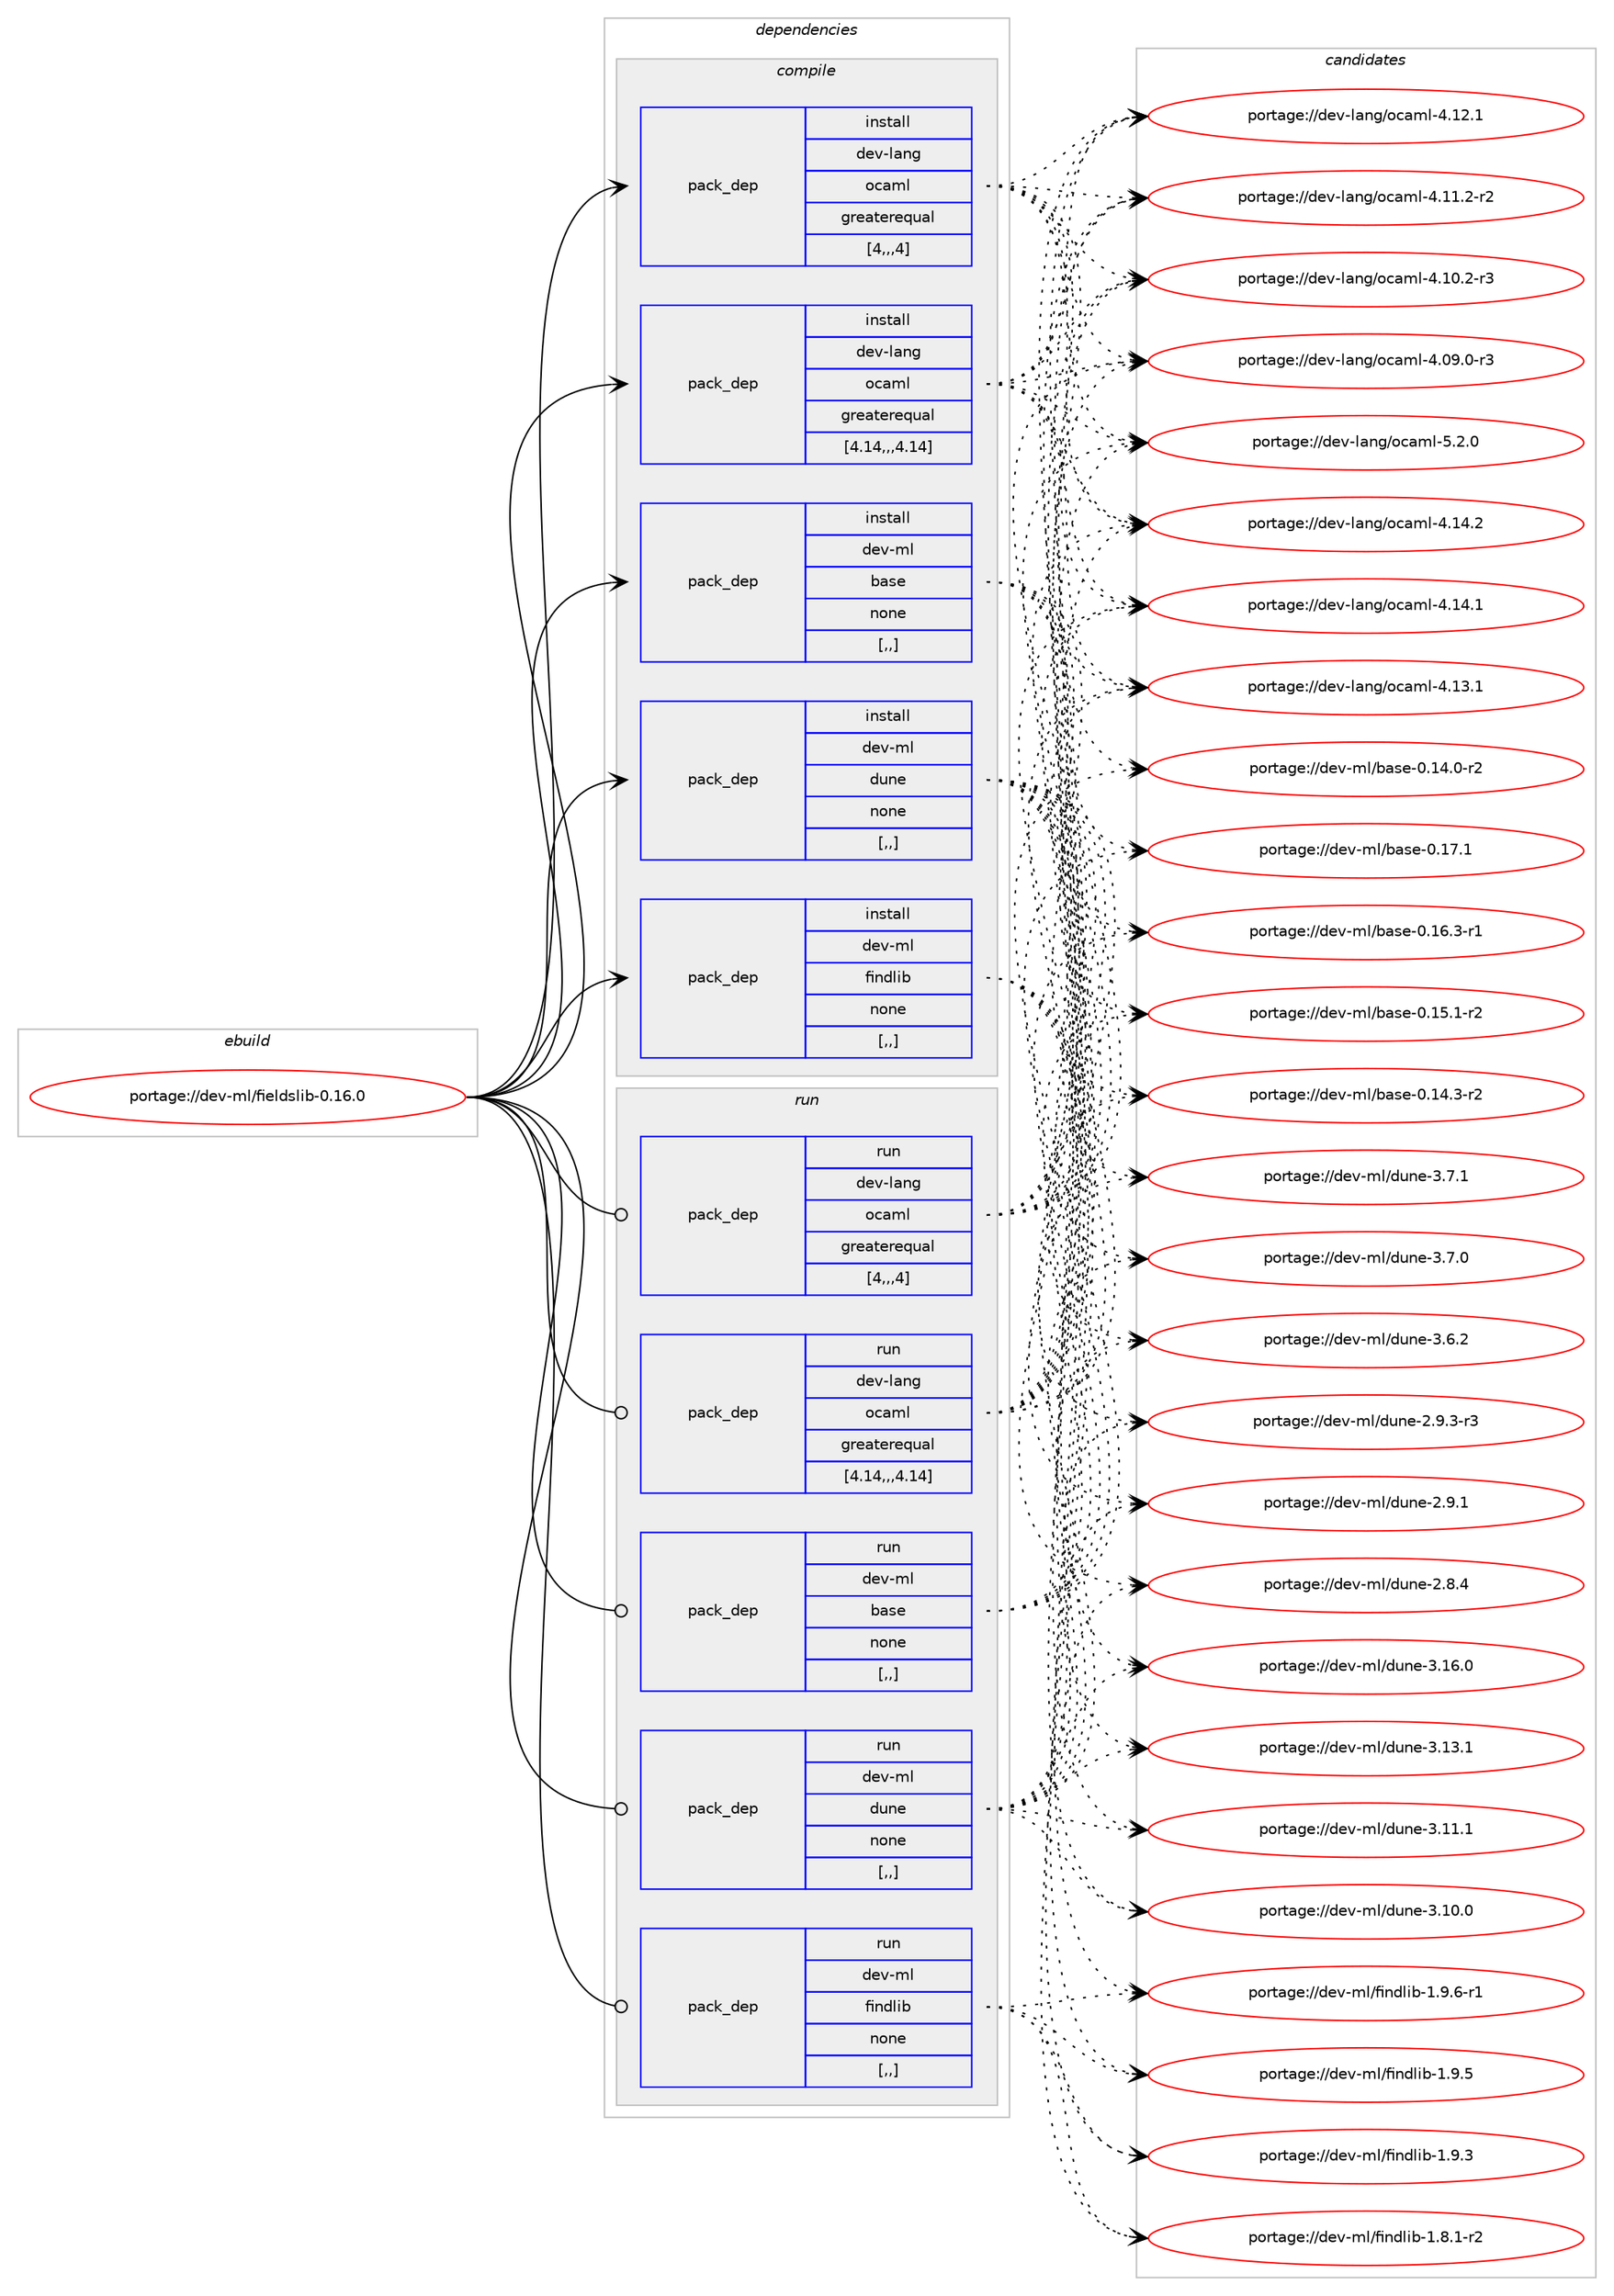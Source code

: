 digraph prolog {

# *************
# Graph options
# *************

newrank=true;
concentrate=true;
compound=true;
graph [rankdir=LR,fontname=Helvetica,fontsize=10,ranksep=1.5];#, ranksep=2.5, nodesep=0.2];
edge  [arrowhead=vee];
node  [fontname=Helvetica,fontsize=10];

# **********
# The ebuild
# **********

subgraph cluster_leftcol {
color=gray;
label=<<i>ebuild</i>>;
id [label="portage://dev-ml/fieldslib-0.16.0", color=red, width=4, href="../dev-ml/fieldslib-0.16.0.svg"];
}

# ****************
# The dependencies
# ****************

subgraph cluster_midcol {
color=gray;
label=<<i>dependencies</i>>;
subgraph cluster_compile {
fillcolor="#eeeeee";
style=filled;
label=<<i>compile</i>>;
subgraph pack88880 {
dependency119400 [label=<<TABLE BORDER="0" CELLBORDER="1" CELLSPACING="0" CELLPADDING="4" WIDTH="220"><TR><TD ROWSPAN="6" CELLPADDING="30">pack_dep</TD></TR><TR><TD WIDTH="110">install</TD></TR><TR><TD>dev-lang</TD></TR><TR><TD>ocaml</TD></TR><TR><TD>greaterequal</TD></TR><TR><TD>[4,,,4]</TD></TR></TABLE>>, shape=none, color=blue];
}
id:e -> dependency119400:w [weight=20,style="solid",arrowhead="vee"];
subgraph pack88881 {
dependency119401 [label=<<TABLE BORDER="0" CELLBORDER="1" CELLSPACING="0" CELLPADDING="4" WIDTH="220"><TR><TD ROWSPAN="6" CELLPADDING="30">pack_dep</TD></TR><TR><TD WIDTH="110">install</TD></TR><TR><TD>dev-lang</TD></TR><TR><TD>ocaml</TD></TR><TR><TD>greaterequal</TD></TR><TR><TD>[4.14,,,4.14]</TD></TR></TABLE>>, shape=none, color=blue];
}
id:e -> dependency119401:w [weight=20,style="solid",arrowhead="vee"];
subgraph pack88882 {
dependency119402 [label=<<TABLE BORDER="0" CELLBORDER="1" CELLSPACING="0" CELLPADDING="4" WIDTH="220"><TR><TD ROWSPAN="6" CELLPADDING="30">pack_dep</TD></TR><TR><TD WIDTH="110">install</TD></TR><TR><TD>dev-ml</TD></TR><TR><TD>base</TD></TR><TR><TD>none</TD></TR><TR><TD>[,,]</TD></TR></TABLE>>, shape=none, color=blue];
}
id:e -> dependency119402:w [weight=20,style="solid",arrowhead="vee"];
subgraph pack88883 {
dependency119403 [label=<<TABLE BORDER="0" CELLBORDER="1" CELLSPACING="0" CELLPADDING="4" WIDTH="220"><TR><TD ROWSPAN="6" CELLPADDING="30">pack_dep</TD></TR><TR><TD WIDTH="110">install</TD></TR><TR><TD>dev-ml</TD></TR><TR><TD>dune</TD></TR><TR><TD>none</TD></TR><TR><TD>[,,]</TD></TR></TABLE>>, shape=none, color=blue];
}
id:e -> dependency119403:w [weight=20,style="solid",arrowhead="vee"];
subgraph pack88884 {
dependency119404 [label=<<TABLE BORDER="0" CELLBORDER="1" CELLSPACING="0" CELLPADDING="4" WIDTH="220"><TR><TD ROWSPAN="6" CELLPADDING="30">pack_dep</TD></TR><TR><TD WIDTH="110">install</TD></TR><TR><TD>dev-ml</TD></TR><TR><TD>findlib</TD></TR><TR><TD>none</TD></TR><TR><TD>[,,]</TD></TR></TABLE>>, shape=none, color=blue];
}
id:e -> dependency119404:w [weight=20,style="solid",arrowhead="vee"];
}
subgraph cluster_compileandrun {
fillcolor="#eeeeee";
style=filled;
label=<<i>compile and run</i>>;
}
subgraph cluster_run {
fillcolor="#eeeeee";
style=filled;
label=<<i>run</i>>;
subgraph pack88885 {
dependency119405 [label=<<TABLE BORDER="0" CELLBORDER="1" CELLSPACING="0" CELLPADDING="4" WIDTH="220"><TR><TD ROWSPAN="6" CELLPADDING="30">pack_dep</TD></TR><TR><TD WIDTH="110">run</TD></TR><TR><TD>dev-lang</TD></TR><TR><TD>ocaml</TD></TR><TR><TD>greaterequal</TD></TR><TR><TD>[4,,,4]</TD></TR></TABLE>>, shape=none, color=blue];
}
id:e -> dependency119405:w [weight=20,style="solid",arrowhead="odot"];
subgraph pack88886 {
dependency119406 [label=<<TABLE BORDER="0" CELLBORDER="1" CELLSPACING="0" CELLPADDING="4" WIDTH="220"><TR><TD ROWSPAN="6" CELLPADDING="30">pack_dep</TD></TR><TR><TD WIDTH="110">run</TD></TR><TR><TD>dev-lang</TD></TR><TR><TD>ocaml</TD></TR><TR><TD>greaterequal</TD></TR><TR><TD>[4.14,,,4.14]</TD></TR></TABLE>>, shape=none, color=blue];
}
id:e -> dependency119406:w [weight=20,style="solid",arrowhead="odot"];
subgraph pack88887 {
dependency119407 [label=<<TABLE BORDER="0" CELLBORDER="1" CELLSPACING="0" CELLPADDING="4" WIDTH="220"><TR><TD ROWSPAN="6" CELLPADDING="30">pack_dep</TD></TR><TR><TD WIDTH="110">run</TD></TR><TR><TD>dev-ml</TD></TR><TR><TD>base</TD></TR><TR><TD>none</TD></TR><TR><TD>[,,]</TD></TR></TABLE>>, shape=none, color=blue];
}
id:e -> dependency119407:w [weight=20,style="solid",arrowhead="odot"];
subgraph pack88888 {
dependency119408 [label=<<TABLE BORDER="0" CELLBORDER="1" CELLSPACING="0" CELLPADDING="4" WIDTH="220"><TR><TD ROWSPAN="6" CELLPADDING="30">pack_dep</TD></TR><TR><TD WIDTH="110">run</TD></TR><TR><TD>dev-ml</TD></TR><TR><TD>dune</TD></TR><TR><TD>none</TD></TR><TR><TD>[,,]</TD></TR></TABLE>>, shape=none, color=blue];
}
id:e -> dependency119408:w [weight=20,style="solid",arrowhead="odot"];
subgraph pack88889 {
dependency119409 [label=<<TABLE BORDER="0" CELLBORDER="1" CELLSPACING="0" CELLPADDING="4" WIDTH="220"><TR><TD ROWSPAN="6" CELLPADDING="30">pack_dep</TD></TR><TR><TD WIDTH="110">run</TD></TR><TR><TD>dev-ml</TD></TR><TR><TD>findlib</TD></TR><TR><TD>none</TD></TR><TR><TD>[,,]</TD></TR></TABLE>>, shape=none, color=blue];
}
id:e -> dependency119409:w [weight=20,style="solid",arrowhead="odot"];
}
}

# **************
# The candidates
# **************

subgraph cluster_choices {
rank=same;
color=gray;
label=<<i>candidates</i>>;

subgraph choice88880 {
color=black;
nodesep=1;
choice1001011184510897110103471119997109108455346504648 [label="portage://dev-lang/ocaml-5.2.0", color=red, width=4,href="../dev-lang/ocaml-5.2.0.svg"];
choice100101118451089711010347111999710910845524649524650 [label="portage://dev-lang/ocaml-4.14.2", color=red, width=4,href="../dev-lang/ocaml-4.14.2.svg"];
choice100101118451089711010347111999710910845524649524649 [label="portage://dev-lang/ocaml-4.14.1", color=red, width=4,href="../dev-lang/ocaml-4.14.1.svg"];
choice100101118451089711010347111999710910845524649514649 [label="portage://dev-lang/ocaml-4.13.1", color=red, width=4,href="../dev-lang/ocaml-4.13.1.svg"];
choice100101118451089711010347111999710910845524649504649 [label="portage://dev-lang/ocaml-4.12.1", color=red, width=4,href="../dev-lang/ocaml-4.12.1.svg"];
choice1001011184510897110103471119997109108455246494946504511450 [label="portage://dev-lang/ocaml-4.11.2-r2", color=red, width=4,href="../dev-lang/ocaml-4.11.2-r2.svg"];
choice1001011184510897110103471119997109108455246494846504511451 [label="portage://dev-lang/ocaml-4.10.2-r3", color=red, width=4,href="../dev-lang/ocaml-4.10.2-r3.svg"];
choice1001011184510897110103471119997109108455246485746484511451 [label="portage://dev-lang/ocaml-4.09.0-r3", color=red, width=4,href="../dev-lang/ocaml-4.09.0-r3.svg"];
dependency119400:e -> choice1001011184510897110103471119997109108455346504648:w [style=dotted,weight="100"];
dependency119400:e -> choice100101118451089711010347111999710910845524649524650:w [style=dotted,weight="100"];
dependency119400:e -> choice100101118451089711010347111999710910845524649524649:w [style=dotted,weight="100"];
dependency119400:e -> choice100101118451089711010347111999710910845524649514649:w [style=dotted,weight="100"];
dependency119400:e -> choice100101118451089711010347111999710910845524649504649:w [style=dotted,weight="100"];
dependency119400:e -> choice1001011184510897110103471119997109108455246494946504511450:w [style=dotted,weight="100"];
dependency119400:e -> choice1001011184510897110103471119997109108455246494846504511451:w [style=dotted,weight="100"];
dependency119400:e -> choice1001011184510897110103471119997109108455246485746484511451:w [style=dotted,weight="100"];
}
subgraph choice88881 {
color=black;
nodesep=1;
choice1001011184510897110103471119997109108455346504648 [label="portage://dev-lang/ocaml-5.2.0", color=red, width=4,href="../dev-lang/ocaml-5.2.0.svg"];
choice100101118451089711010347111999710910845524649524650 [label="portage://dev-lang/ocaml-4.14.2", color=red, width=4,href="../dev-lang/ocaml-4.14.2.svg"];
choice100101118451089711010347111999710910845524649524649 [label="portage://dev-lang/ocaml-4.14.1", color=red, width=4,href="../dev-lang/ocaml-4.14.1.svg"];
choice100101118451089711010347111999710910845524649514649 [label="portage://dev-lang/ocaml-4.13.1", color=red, width=4,href="../dev-lang/ocaml-4.13.1.svg"];
choice100101118451089711010347111999710910845524649504649 [label="portage://dev-lang/ocaml-4.12.1", color=red, width=4,href="../dev-lang/ocaml-4.12.1.svg"];
choice1001011184510897110103471119997109108455246494946504511450 [label="portage://dev-lang/ocaml-4.11.2-r2", color=red, width=4,href="../dev-lang/ocaml-4.11.2-r2.svg"];
choice1001011184510897110103471119997109108455246494846504511451 [label="portage://dev-lang/ocaml-4.10.2-r3", color=red, width=4,href="../dev-lang/ocaml-4.10.2-r3.svg"];
choice1001011184510897110103471119997109108455246485746484511451 [label="portage://dev-lang/ocaml-4.09.0-r3", color=red, width=4,href="../dev-lang/ocaml-4.09.0-r3.svg"];
dependency119401:e -> choice1001011184510897110103471119997109108455346504648:w [style=dotted,weight="100"];
dependency119401:e -> choice100101118451089711010347111999710910845524649524650:w [style=dotted,weight="100"];
dependency119401:e -> choice100101118451089711010347111999710910845524649524649:w [style=dotted,weight="100"];
dependency119401:e -> choice100101118451089711010347111999710910845524649514649:w [style=dotted,weight="100"];
dependency119401:e -> choice100101118451089711010347111999710910845524649504649:w [style=dotted,weight="100"];
dependency119401:e -> choice1001011184510897110103471119997109108455246494946504511450:w [style=dotted,weight="100"];
dependency119401:e -> choice1001011184510897110103471119997109108455246494846504511451:w [style=dotted,weight="100"];
dependency119401:e -> choice1001011184510897110103471119997109108455246485746484511451:w [style=dotted,weight="100"];
}
subgraph choice88882 {
color=black;
nodesep=1;
choice1001011184510910847989711510145484649554649 [label="portage://dev-ml/base-0.17.1", color=red, width=4,href="../dev-ml/base-0.17.1.svg"];
choice10010111845109108479897115101454846495446514511449 [label="portage://dev-ml/base-0.16.3-r1", color=red, width=4,href="../dev-ml/base-0.16.3-r1.svg"];
choice10010111845109108479897115101454846495346494511450 [label="portage://dev-ml/base-0.15.1-r2", color=red, width=4,href="../dev-ml/base-0.15.1-r2.svg"];
choice10010111845109108479897115101454846495246514511450 [label="portage://dev-ml/base-0.14.3-r2", color=red, width=4,href="../dev-ml/base-0.14.3-r2.svg"];
choice10010111845109108479897115101454846495246484511450 [label="portage://dev-ml/base-0.14.0-r2", color=red, width=4,href="../dev-ml/base-0.14.0-r2.svg"];
dependency119402:e -> choice1001011184510910847989711510145484649554649:w [style=dotted,weight="100"];
dependency119402:e -> choice10010111845109108479897115101454846495446514511449:w [style=dotted,weight="100"];
dependency119402:e -> choice10010111845109108479897115101454846495346494511450:w [style=dotted,weight="100"];
dependency119402:e -> choice10010111845109108479897115101454846495246514511450:w [style=dotted,weight="100"];
dependency119402:e -> choice10010111845109108479897115101454846495246484511450:w [style=dotted,weight="100"];
}
subgraph choice88883 {
color=black;
nodesep=1;
choice100101118451091084710011711010145514649544648 [label="portage://dev-ml/dune-3.16.0", color=red, width=4,href="../dev-ml/dune-3.16.0.svg"];
choice100101118451091084710011711010145514649514649 [label="portage://dev-ml/dune-3.13.1", color=red, width=4,href="../dev-ml/dune-3.13.1.svg"];
choice100101118451091084710011711010145514649494649 [label="portage://dev-ml/dune-3.11.1", color=red, width=4,href="../dev-ml/dune-3.11.1.svg"];
choice100101118451091084710011711010145514649484648 [label="portage://dev-ml/dune-3.10.0", color=red, width=4,href="../dev-ml/dune-3.10.0.svg"];
choice1001011184510910847100117110101455146554649 [label="portage://dev-ml/dune-3.7.1", color=red, width=4,href="../dev-ml/dune-3.7.1.svg"];
choice1001011184510910847100117110101455146554648 [label="portage://dev-ml/dune-3.7.0", color=red, width=4,href="../dev-ml/dune-3.7.0.svg"];
choice1001011184510910847100117110101455146544650 [label="portage://dev-ml/dune-3.6.2", color=red, width=4,href="../dev-ml/dune-3.6.2.svg"];
choice10010111845109108471001171101014550465746514511451 [label="portage://dev-ml/dune-2.9.3-r3", color=red, width=4,href="../dev-ml/dune-2.9.3-r3.svg"];
choice1001011184510910847100117110101455046574649 [label="portage://dev-ml/dune-2.9.1", color=red, width=4,href="../dev-ml/dune-2.9.1.svg"];
choice1001011184510910847100117110101455046564652 [label="portage://dev-ml/dune-2.8.4", color=red, width=4,href="../dev-ml/dune-2.8.4.svg"];
dependency119403:e -> choice100101118451091084710011711010145514649544648:w [style=dotted,weight="100"];
dependency119403:e -> choice100101118451091084710011711010145514649514649:w [style=dotted,weight="100"];
dependency119403:e -> choice100101118451091084710011711010145514649494649:w [style=dotted,weight="100"];
dependency119403:e -> choice100101118451091084710011711010145514649484648:w [style=dotted,weight="100"];
dependency119403:e -> choice1001011184510910847100117110101455146554649:w [style=dotted,weight="100"];
dependency119403:e -> choice1001011184510910847100117110101455146554648:w [style=dotted,weight="100"];
dependency119403:e -> choice1001011184510910847100117110101455146544650:w [style=dotted,weight="100"];
dependency119403:e -> choice10010111845109108471001171101014550465746514511451:w [style=dotted,weight="100"];
dependency119403:e -> choice1001011184510910847100117110101455046574649:w [style=dotted,weight="100"];
dependency119403:e -> choice1001011184510910847100117110101455046564652:w [style=dotted,weight="100"];
}
subgraph choice88884 {
color=black;
nodesep=1;
choice1001011184510910847102105110100108105984549465746544511449 [label="portage://dev-ml/findlib-1.9.6-r1", color=red, width=4,href="../dev-ml/findlib-1.9.6-r1.svg"];
choice100101118451091084710210511010010810598454946574653 [label="portage://dev-ml/findlib-1.9.5", color=red, width=4,href="../dev-ml/findlib-1.9.5.svg"];
choice100101118451091084710210511010010810598454946574651 [label="portage://dev-ml/findlib-1.9.3", color=red, width=4,href="../dev-ml/findlib-1.9.3.svg"];
choice1001011184510910847102105110100108105984549465646494511450 [label="portage://dev-ml/findlib-1.8.1-r2", color=red, width=4,href="../dev-ml/findlib-1.8.1-r2.svg"];
dependency119404:e -> choice1001011184510910847102105110100108105984549465746544511449:w [style=dotted,weight="100"];
dependency119404:e -> choice100101118451091084710210511010010810598454946574653:w [style=dotted,weight="100"];
dependency119404:e -> choice100101118451091084710210511010010810598454946574651:w [style=dotted,weight="100"];
dependency119404:e -> choice1001011184510910847102105110100108105984549465646494511450:w [style=dotted,weight="100"];
}
subgraph choice88885 {
color=black;
nodesep=1;
choice1001011184510897110103471119997109108455346504648 [label="portage://dev-lang/ocaml-5.2.0", color=red, width=4,href="../dev-lang/ocaml-5.2.0.svg"];
choice100101118451089711010347111999710910845524649524650 [label="portage://dev-lang/ocaml-4.14.2", color=red, width=4,href="../dev-lang/ocaml-4.14.2.svg"];
choice100101118451089711010347111999710910845524649524649 [label="portage://dev-lang/ocaml-4.14.1", color=red, width=4,href="../dev-lang/ocaml-4.14.1.svg"];
choice100101118451089711010347111999710910845524649514649 [label="portage://dev-lang/ocaml-4.13.1", color=red, width=4,href="../dev-lang/ocaml-4.13.1.svg"];
choice100101118451089711010347111999710910845524649504649 [label="portage://dev-lang/ocaml-4.12.1", color=red, width=4,href="../dev-lang/ocaml-4.12.1.svg"];
choice1001011184510897110103471119997109108455246494946504511450 [label="portage://dev-lang/ocaml-4.11.2-r2", color=red, width=4,href="../dev-lang/ocaml-4.11.2-r2.svg"];
choice1001011184510897110103471119997109108455246494846504511451 [label="portage://dev-lang/ocaml-4.10.2-r3", color=red, width=4,href="../dev-lang/ocaml-4.10.2-r3.svg"];
choice1001011184510897110103471119997109108455246485746484511451 [label="portage://dev-lang/ocaml-4.09.0-r3", color=red, width=4,href="../dev-lang/ocaml-4.09.0-r3.svg"];
dependency119405:e -> choice1001011184510897110103471119997109108455346504648:w [style=dotted,weight="100"];
dependency119405:e -> choice100101118451089711010347111999710910845524649524650:w [style=dotted,weight="100"];
dependency119405:e -> choice100101118451089711010347111999710910845524649524649:w [style=dotted,weight="100"];
dependency119405:e -> choice100101118451089711010347111999710910845524649514649:w [style=dotted,weight="100"];
dependency119405:e -> choice100101118451089711010347111999710910845524649504649:w [style=dotted,weight="100"];
dependency119405:e -> choice1001011184510897110103471119997109108455246494946504511450:w [style=dotted,weight="100"];
dependency119405:e -> choice1001011184510897110103471119997109108455246494846504511451:w [style=dotted,weight="100"];
dependency119405:e -> choice1001011184510897110103471119997109108455246485746484511451:w [style=dotted,weight="100"];
}
subgraph choice88886 {
color=black;
nodesep=1;
choice1001011184510897110103471119997109108455346504648 [label="portage://dev-lang/ocaml-5.2.0", color=red, width=4,href="../dev-lang/ocaml-5.2.0.svg"];
choice100101118451089711010347111999710910845524649524650 [label="portage://dev-lang/ocaml-4.14.2", color=red, width=4,href="../dev-lang/ocaml-4.14.2.svg"];
choice100101118451089711010347111999710910845524649524649 [label="portage://dev-lang/ocaml-4.14.1", color=red, width=4,href="../dev-lang/ocaml-4.14.1.svg"];
choice100101118451089711010347111999710910845524649514649 [label="portage://dev-lang/ocaml-4.13.1", color=red, width=4,href="../dev-lang/ocaml-4.13.1.svg"];
choice100101118451089711010347111999710910845524649504649 [label="portage://dev-lang/ocaml-4.12.1", color=red, width=4,href="../dev-lang/ocaml-4.12.1.svg"];
choice1001011184510897110103471119997109108455246494946504511450 [label="portage://dev-lang/ocaml-4.11.2-r2", color=red, width=4,href="../dev-lang/ocaml-4.11.2-r2.svg"];
choice1001011184510897110103471119997109108455246494846504511451 [label="portage://dev-lang/ocaml-4.10.2-r3", color=red, width=4,href="../dev-lang/ocaml-4.10.2-r3.svg"];
choice1001011184510897110103471119997109108455246485746484511451 [label="portage://dev-lang/ocaml-4.09.0-r3", color=red, width=4,href="../dev-lang/ocaml-4.09.0-r3.svg"];
dependency119406:e -> choice1001011184510897110103471119997109108455346504648:w [style=dotted,weight="100"];
dependency119406:e -> choice100101118451089711010347111999710910845524649524650:w [style=dotted,weight="100"];
dependency119406:e -> choice100101118451089711010347111999710910845524649524649:w [style=dotted,weight="100"];
dependency119406:e -> choice100101118451089711010347111999710910845524649514649:w [style=dotted,weight="100"];
dependency119406:e -> choice100101118451089711010347111999710910845524649504649:w [style=dotted,weight="100"];
dependency119406:e -> choice1001011184510897110103471119997109108455246494946504511450:w [style=dotted,weight="100"];
dependency119406:e -> choice1001011184510897110103471119997109108455246494846504511451:w [style=dotted,weight="100"];
dependency119406:e -> choice1001011184510897110103471119997109108455246485746484511451:w [style=dotted,weight="100"];
}
subgraph choice88887 {
color=black;
nodesep=1;
choice1001011184510910847989711510145484649554649 [label="portage://dev-ml/base-0.17.1", color=red, width=4,href="../dev-ml/base-0.17.1.svg"];
choice10010111845109108479897115101454846495446514511449 [label="portage://dev-ml/base-0.16.3-r1", color=red, width=4,href="../dev-ml/base-0.16.3-r1.svg"];
choice10010111845109108479897115101454846495346494511450 [label="portage://dev-ml/base-0.15.1-r2", color=red, width=4,href="../dev-ml/base-0.15.1-r2.svg"];
choice10010111845109108479897115101454846495246514511450 [label="portage://dev-ml/base-0.14.3-r2", color=red, width=4,href="../dev-ml/base-0.14.3-r2.svg"];
choice10010111845109108479897115101454846495246484511450 [label="portage://dev-ml/base-0.14.0-r2", color=red, width=4,href="../dev-ml/base-0.14.0-r2.svg"];
dependency119407:e -> choice1001011184510910847989711510145484649554649:w [style=dotted,weight="100"];
dependency119407:e -> choice10010111845109108479897115101454846495446514511449:w [style=dotted,weight="100"];
dependency119407:e -> choice10010111845109108479897115101454846495346494511450:w [style=dotted,weight="100"];
dependency119407:e -> choice10010111845109108479897115101454846495246514511450:w [style=dotted,weight="100"];
dependency119407:e -> choice10010111845109108479897115101454846495246484511450:w [style=dotted,weight="100"];
}
subgraph choice88888 {
color=black;
nodesep=1;
choice100101118451091084710011711010145514649544648 [label="portage://dev-ml/dune-3.16.0", color=red, width=4,href="../dev-ml/dune-3.16.0.svg"];
choice100101118451091084710011711010145514649514649 [label="portage://dev-ml/dune-3.13.1", color=red, width=4,href="../dev-ml/dune-3.13.1.svg"];
choice100101118451091084710011711010145514649494649 [label="portage://dev-ml/dune-3.11.1", color=red, width=4,href="../dev-ml/dune-3.11.1.svg"];
choice100101118451091084710011711010145514649484648 [label="portage://dev-ml/dune-3.10.0", color=red, width=4,href="../dev-ml/dune-3.10.0.svg"];
choice1001011184510910847100117110101455146554649 [label="portage://dev-ml/dune-3.7.1", color=red, width=4,href="../dev-ml/dune-3.7.1.svg"];
choice1001011184510910847100117110101455146554648 [label="portage://dev-ml/dune-3.7.0", color=red, width=4,href="../dev-ml/dune-3.7.0.svg"];
choice1001011184510910847100117110101455146544650 [label="portage://dev-ml/dune-3.6.2", color=red, width=4,href="../dev-ml/dune-3.6.2.svg"];
choice10010111845109108471001171101014550465746514511451 [label="portage://dev-ml/dune-2.9.3-r3", color=red, width=4,href="../dev-ml/dune-2.9.3-r3.svg"];
choice1001011184510910847100117110101455046574649 [label="portage://dev-ml/dune-2.9.1", color=red, width=4,href="../dev-ml/dune-2.9.1.svg"];
choice1001011184510910847100117110101455046564652 [label="portage://dev-ml/dune-2.8.4", color=red, width=4,href="../dev-ml/dune-2.8.4.svg"];
dependency119408:e -> choice100101118451091084710011711010145514649544648:w [style=dotted,weight="100"];
dependency119408:e -> choice100101118451091084710011711010145514649514649:w [style=dotted,weight="100"];
dependency119408:e -> choice100101118451091084710011711010145514649494649:w [style=dotted,weight="100"];
dependency119408:e -> choice100101118451091084710011711010145514649484648:w [style=dotted,weight="100"];
dependency119408:e -> choice1001011184510910847100117110101455146554649:w [style=dotted,weight="100"];
dependency119408:e -> choice1001011184510910847100117110101455146554648:w [style=dotted,weight="100"];
dependency119408:e -> choice1001011184510910847100117110101455146544650:w [style=dotted,weight="100"];
dependency119408:e -> choice10010111845109108471001171101014550465746514511451:w [style=dotted,weight="100"];
dependency119408:e -> choice1001011184510910847100117110101455046574649:w [style=dotted,weight="100"];
dependency119408:e -> choice1001011184510910847100117110101455046564652:w [style=dotted,weight="100"];
}
subgraph choice88889 {
color=black;
nodesep=1;
choice1001011184510910847102105110100108105984549465746544511449 [label="portage://dev-ml/findlib-1.9.6-r1", color=red, width=4,href="../dev-ml/findlib-1.9.6-r1.svg"];
choice100101118451091084710210511010010810598454946574653 [label="portage://dev-ml/findlib-1.9.5", color=red, width=4,href="../dev-ml/findlib-1.9.5.svg"];
choice100101118451091084710210511010010810598454946574651 [label="portage://dev-ml/findlib-1.9.3", color=red, width=4,href="../dev-ml/findlib-1.9.3.svg"];
choice1001011184510910847102105110100108105984549465646494511450 [label="portage://dev-ml/findlib-1.8.1-r2", color=red, width=4,href="../dev-ml/findlib-1.8.1-r2.svg"];
dependency119409:e -> choice1001011184510910847102105110100108105984549465746544511449:w [style=dotted,weight="100"];
dependency119409:e -> choice100101118451091084710210511010010810598454946574653:w [style=dotted,weight="100"];
dependency119409:e -> choice100101118451091084710210511010010810598454946574651:w [style=dotted,weight="100"];
dependency119409:e -> choice1001011184510910847102105110100108105984549465646494511450:w [style=dotted,weight="100"];
}
}

}
